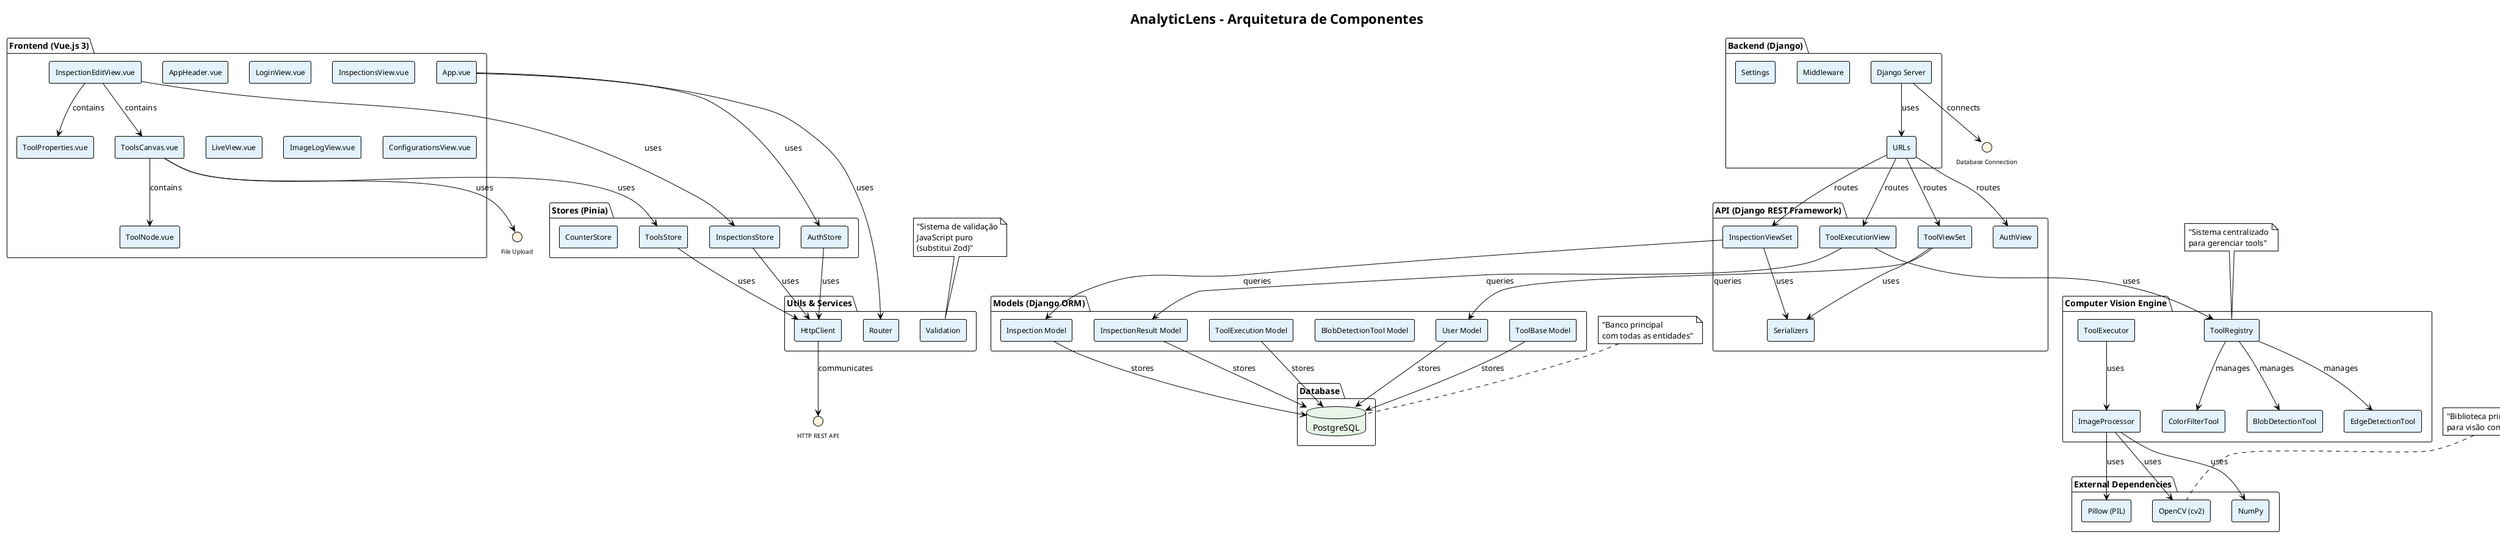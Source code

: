 @startuml AnalyticLens_Component_Diagram

!theme plain
skinparam componentFontSize 12
skinparam componentFontName Arial
skinparam interfaceFontSize 10
skinparam componentStyle rectangle
skinparam componentBackgroundColor #E3F2FD
skinparam interfaceBackgroundColor #FFF3E0
skinparam databaseBackgroundColor #E8F5E8

title "AnalyticLens - Arquitetura de Componentes"

package "Frontend (Vue.js 3)" {
  component "App.vue" as App
  component "InspectionEditView.vue" as InspectionEditView
  component "ToolsCanvas.vue" as ToolsCanvas
  component "ToolProperties.vue" as ToolProperties
  component "ToolNode.vue" as ToolNode
  component "AppHeader.vue" as AppHeader
  component "LoginView.vue" as LoginView
  component "InspectionsView.vue" as InspectionsView
  component "LiveView.vue" as LiveView
  component "ImageLogView.vue" as ImageLogView
  component "ConfigurationsView.vue" as ConfigurationsView
}

package "Stores (Pinia)" {
  component "AuthStore" as AuthStore
  component "ToolsStore" as ToolsStore
  component "InspectionsStore" as InspectionsStore
  component "CounterStore" as CounterStore
}

package "Utils & Services" {
  component "Validation" as Validation
  component "HttpClient" as HttpClient
  component "Router" as Router
}

package "Backend (Django)" {
  component "Django Server" as DjangoServer
  component "URLs" as URLs
  component "Middleware" as Middleware
  component "Settings" as Settings
}

package "API (Django REST Framework)" {
  component "ToolViewSet" as ToolViewSet
  component "InspectionViewSet" as InspectionViewSet
  component "ToolExecutionView" as ToolExecutionView
  component "AuthView" as AuthView
  component "Serializers" as Serializers
}

package "Models (Django ORM)" {
  component "User Model" as UserModel
  component "ToolBase Model" as ToolBaseModel
  component "BlobDetectionTool Model" as BlobDetectionToolModel
  component "Inspection Model" as InspectionModel
  component "InspectionResult Model" as InspectionResultModel
  component "ToolExecution Model" as ToolExecutionModel
}

package "Computer Vision Engine" {
  component "ToolRegistry" as ToolRegistry
  component "ToolExecutor" as ToolExecutor
  component "ImageProcessor" as ImageProcessor
  component "BlobDetectionTool" as BlobDetectionTool
  component "EdgeDetectionTool" as EdgeDetectionTool
  component "ColorFilterTool" as ColorFilterTool
}

package "Database" {
  database "PostgreSQL" as PostgreSQL
}

package "External Dependencies" {
  component "OpenCV (cv2)" as OpenCV
  component "NumPy" as NumPy
  component "Pillow (PIL)" as Pillow
}

' ========================================
' INTERFACES E COMUNICAÇÕES
' ========================================

interface "HTTP REST API" as HTTPInterface
interface "File Upload" as FileUploadInterface
interface "Database Connection" as DBInterface

' Frontend Communications
App --> AuthStore : uses
App --> Router : uses
InspectionEditView --> ToolsCanvas : contains
InspectionEditView --> ToolProperties : contains
ToolsCanvas --> ToolNode : contains
ToolsCanvas --> ToolsStore : uses
InspectionEditView --> InspectionsStore : uses

' Store Communications
AuthStore --> HttpClient : uses
ToolsStore --> HttpClient : uses
InspectionsStore --> HttpClient : uses

' Backend Communications
DjangoServer --> URLs : uses
URLs --> ToolViewSet : routes
URLs --> InspectionViewSet : routes
URLs --> ToolExecutionView : routes
URLs --> AuthView : routes

' API Communications
ToolViewSet --> Serializers : uses
InspectionViewSet --> Serializers : uses
ToolExecutionView --> ToolRegistry : uses

' Model Communications
ToolViewSet --> UserModel : queries
InspectionViewSet --> InspectionModel : queries
ToolExecutionView --> InspectionResultModel : queries

' CV Engine Communications
ToolRegistry --> BlobDetectionTool : manages
ToolRegistry --> EdgeDetectionTool : manages
ToolRegistry --> ColorFilterTool : manages
ToolExecutor --> ImageProcessor : uses

' Database Communications
UserModel --> PostgreSQL : stores
ToolBaseModel --> PostgreSQL : stores
InspectionModel --> PostgreSQL : stores
InspectionResultModel --> PostgreSQL : stores
ToolExecutionModel --> PostgreSQL : stores

' External Dependencies
ImageProcessor --> OpenCV : uses
ImageProcessor --> NumPy : uses
ImageProcessor --> Pillow : uses

' Cross-layer Communications
HttpClient --> HTTPInterface : communicates
ToolsCanvas --> FileUploadInterface : uses
DjangoServer --> DBInterface : connects

' ========================================
' NOTES
' ========================================
note top of Validation : "Sistema de validação\nJavaScript puro\n(substitui Zod)"
note top of ToolRegistry : "Sistema centralizado\npara gerenciar tools"
note top of PostgreSQL : "Banco principal\ncom todas as entidades"
note top of OpenCV : "Biblioteca principal\npara visão computacional"

@enduml

